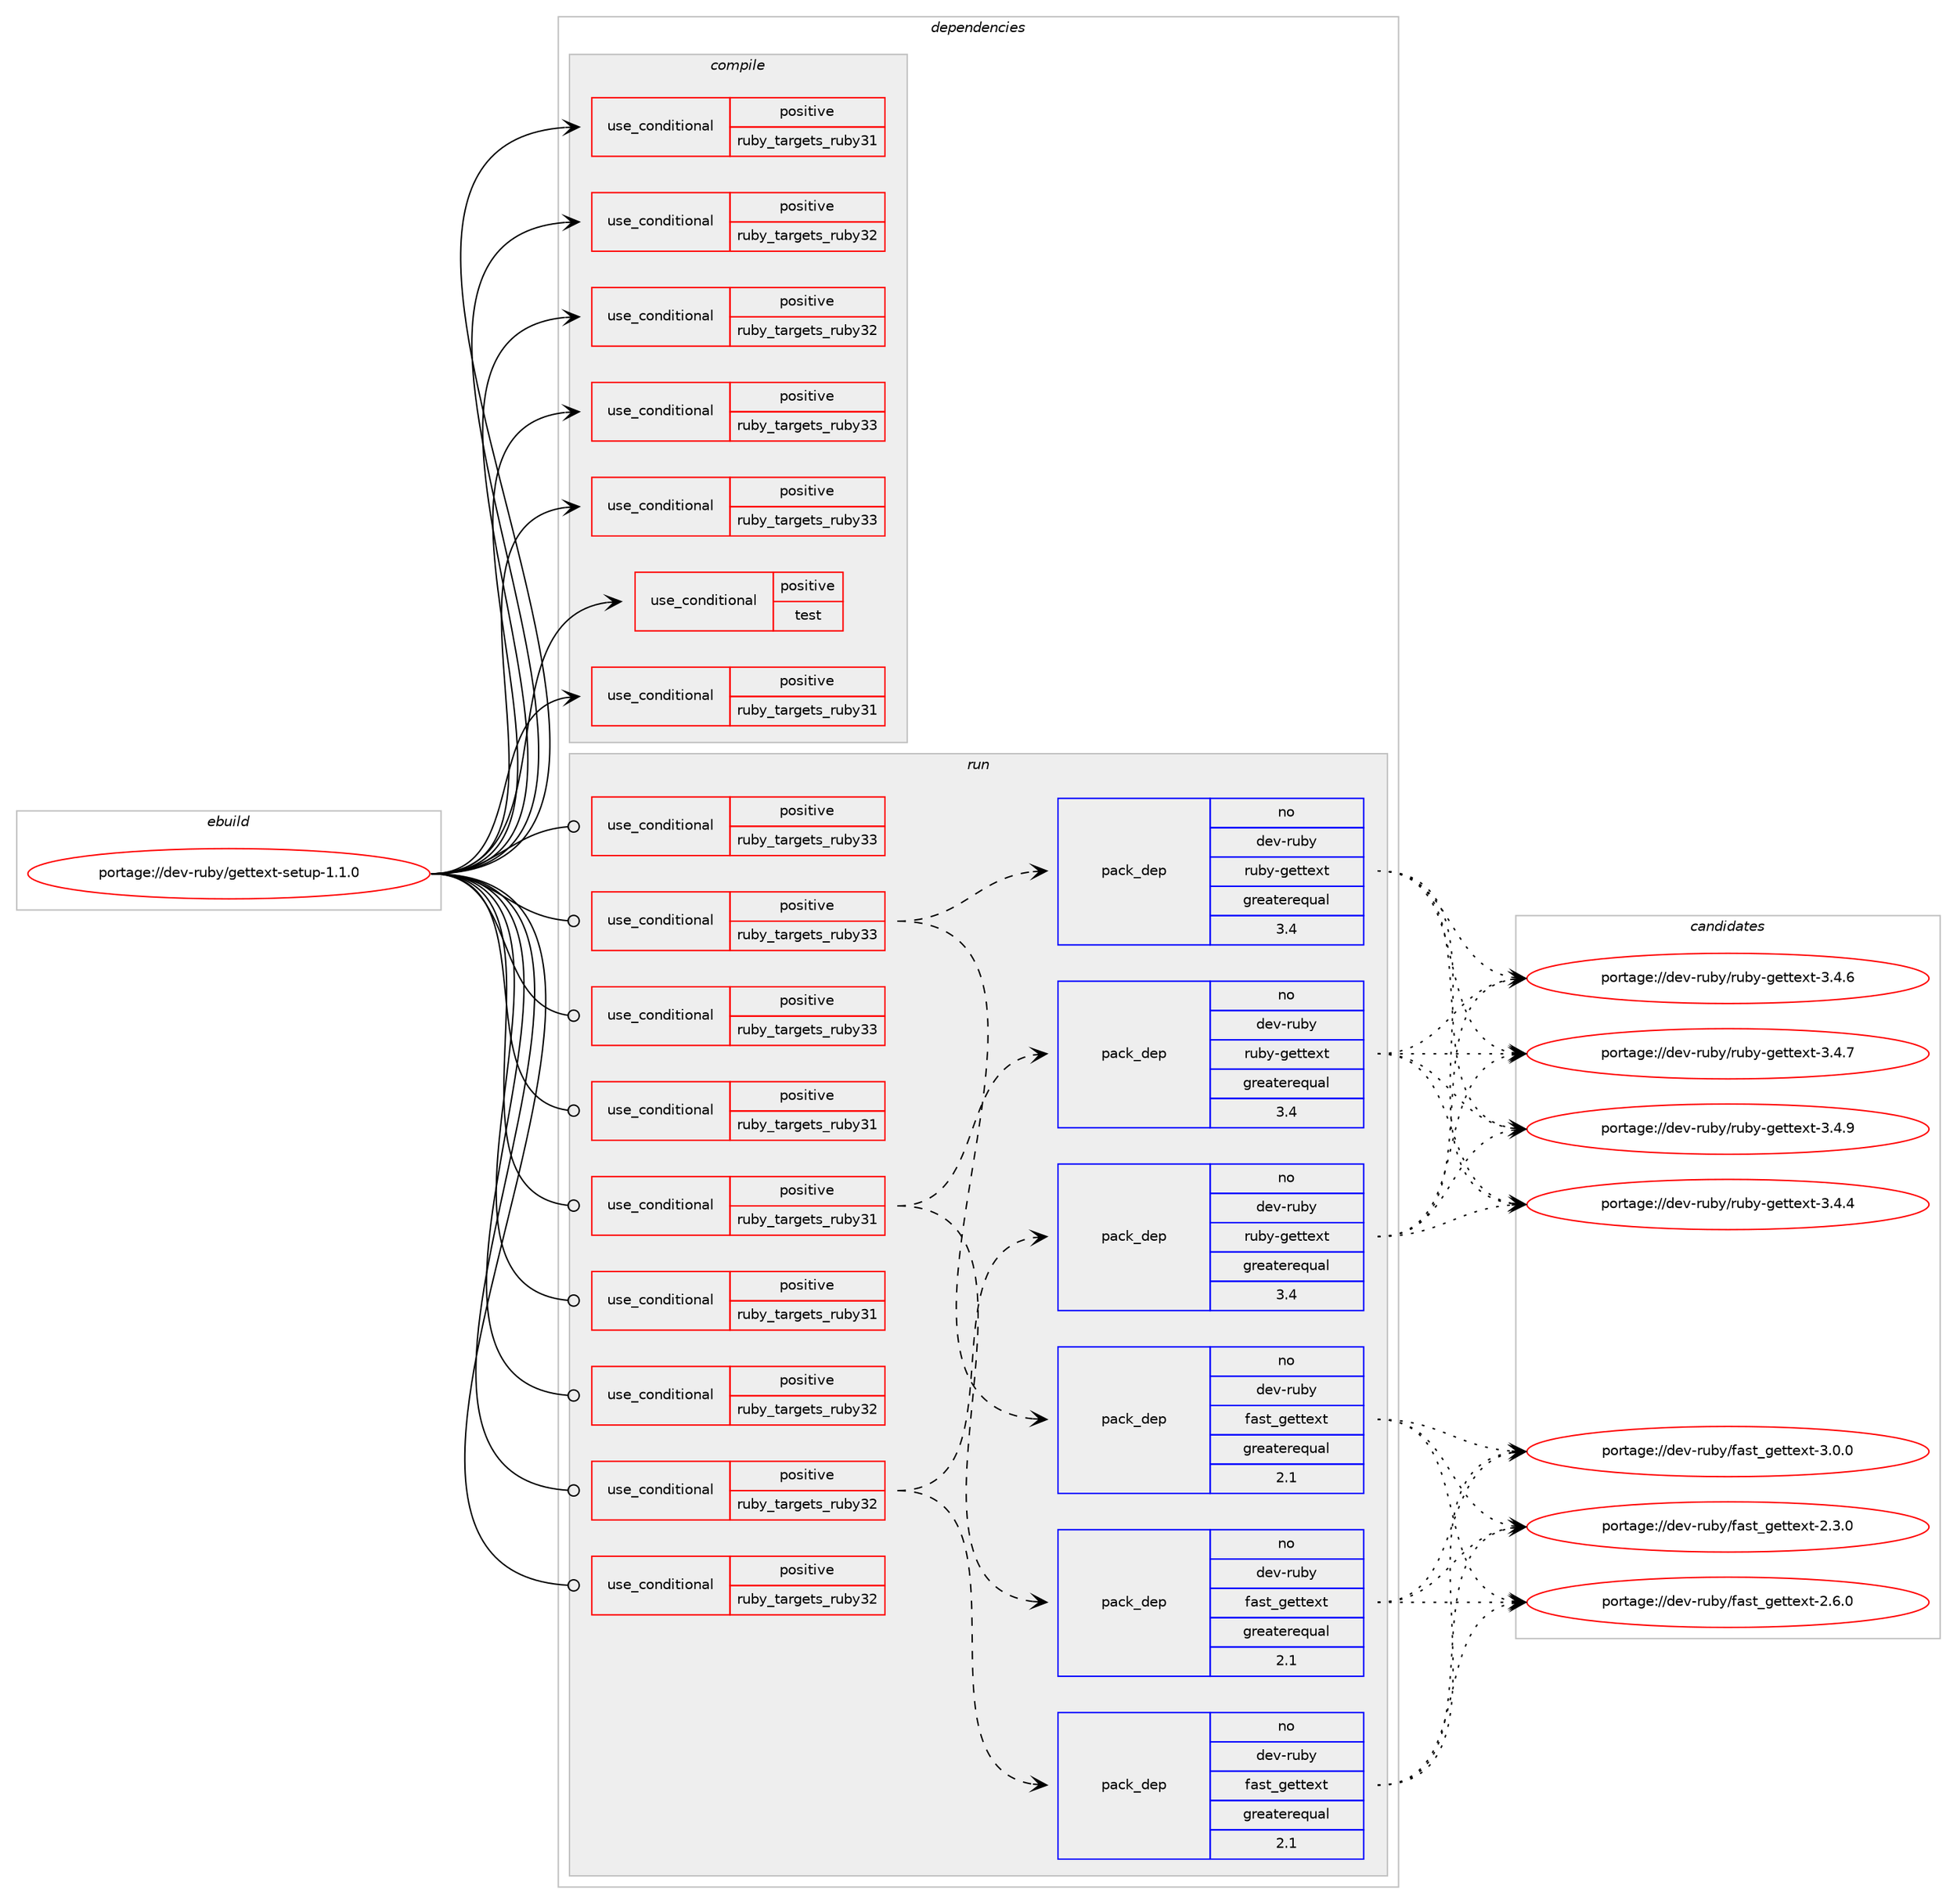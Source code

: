digraph prolog {

# *************
# Graph options
# *************

newrank=true;
concentrate=true;
compound=true;
graph [rankdir=LR,fontname=Helvetica,fontsize=10,ranksep=1.5];#, ranksep=2.5, nodesep=0.2];
edge  [arrowhead=vee];
node  [fontname=Helvetica,fontsize=10];

# **********
# The ebuild
# **********

subgraph cluster_leftcol {
color=gray;
rank=same;
label=<<i>ebuild</i>>;
id [label="portage://dev-ruby/gettext-setup-1.1.0", color=red, width=4, href="../dev-ruby/gettext-setup-1.1.0.svg"];
}

# ****************
# The dependencies
# ****************

subgraph cluster_midcol {
color=gray;
label=<<i>dependencies</i>>;
subgraph cluster_compile {
fillcolor="#eeeeee";
style=filled;
label=<<i>compile</i>>;
subgraph cond46952 {
dependency94167 [label=<<TABLE BORDER="0" CELLBORDER="1" CELLSPACING="0" CELLPADDING="4"><TR><TD ROWSPAN="3" CELLPADDING="10">use_conditional</TD></TR><TR><TD>positive</TD></TR><TR><TD>ruby_targets_ruby31</TD></TR></TABLE>>, shape=none, color=red];
# *** BEGIN UNKNOWN DEPENDENCY TYPE (TODO) ***
# dependency94167 -> package_dependency(portage://dev-ruby/gettext-setup-1.1.0,install,no,dev-lang,ruby,none,[,,],[slot(3.1)],[])
# *** END UNKNOWN DEPENDENCY TYPE (TODO) ***

}
id:e -> dependency94167:w [weight=20,style="solid",arrowhead="vee"];
subgraph cond46953 {
dependency94168 [label=<<TABLE BORDER="0" CELLBORDER="1" CELLSPACING="0" CELLPADDING="4"><TR><TD ROWSPAN="3" CELLPADDING="10">use_conditional</TD></TR><TR><TD>positive</TD></TR><TR><TD>ruby_targets_ruby31</TD></TR></TABLE>>, shape=none, color=red];
# *** BEGIN UNKNOWN DEPENDENCY TYPE (TODO) ***
# dependency94168 -> package_dependency(portage://dev-ruby/gettext-setup-1.1.0,install,no,virtual,rubygems,none,[,,],[],[use(enable(ruby_targets_ruby31),negative)])
# *** END UNKNOWN DEPENDENCY TYPE (TODO) ***

}
id:e -> dependency94168:w [weight=20,style="solid",arrowhead="vee"];
subgraph cond46954 {
dependency94169 [label=<<TABLE BORDER="0" CELLBORDER="1" CELLSPACING="0" CELLPADDING="4"><TR><TD ROWSPAN="3" CELLPADDING="10">use_conditional</TD></TR><TR><TD>positive</TD></TR><TR><TD>ruby_targets_ruby32</TD></TR></TABLE>>, shape=none, color=red];
# *** BEGIN UNKNOWN DEPENDENCY TYPE (TODO) ***
# dependency94169 -> package_dependency(portage://dev-ruby/gettext-setup-1.1.0,install,no,dev-lang,ruby,none,[,,],[slot(3.2)],[])
# *** END UNKNOWN DEPENDENCY TYPE (TODO) ***

}
id:e -> dependency94169:w [weight=20,style="solid",arrowhead="vee"];
subgraph cond46955 {
dependency94170 [label=<<TABLE BORDER="0" CELLBORDER="1" CELLSPACING="0" CELLPADDING="4"><TR><TD ROWSPAN="3" CELLPADDING="10">use_conditional</TD></TR><TR><TD>positive</TD></TR><TR><TD>ruby_targets_ruby32</TD></TR></TABLE>>, shape=none, color=red];
# *** BEGIN UNKNOWN DEPENDENCY TYPE (TODO) ***
# dependency94170 -> package_dependency(portage://dev-ruby/gettext-setup-1.1.0,install,no,virtual,rubygems,none,[,,],[],[use(enable(ruby_targets_ruby32),negative)])
# *** END UNKNOWN DEPENDENCY TYPE (TODO) ***

}
id:e -> dependency94170:w [weight=20,style="solid",arrowhead="vee"];
subgraph cond46956 {
dependency94171 [label=<<TABLE BORDER="0" CELLBORDER="1" CELLSPACING="0" CELLPADDING="4"><TR><TD ROWSPAN="3" CELLPADDING="10">use_conditional</TD></TR><TR><TD>positive</TD></TR><TR><TD>ruby_targets_ruby33</TD></TR></TABLE>>, shape=none, color=red];
# *** BEGIN UNKNOWN DEPENDENCY TYPE (TODO) ***
# dependency94171 -> package_dependency(portage://dev-ruby/gettext-setup-1.1.0,install,no,dev-lang,ruby,none,[,,],[slot(3.3)],[])
# *** END UNKNOWN DEPENDENCY TYPE (TODO) ***

}
id:e -> dependency94171:w [weight=20,style="solid",arrowhead="vee"];
subgraph cond46957 {
dependency94172 [label=<<TABLE BORDER="0" CELLBORDER="1" CELLSPACING="0" CELLPADDING="4"><TR><TD ROWSPAN="3" CELLPADDING="10">use_conditional</TD></TR><TR><TD>positive</TD></TR><TR><TD>ruby_targets_ruby33</TD></TR></TABLE>>, shape=none, color=red];
# *** BEGIN UNKNOWN DEPENDENCY TYPE (TODO) ***
# dependency94172 -> package_dependency(portage://dev-ruby/gettext-setup-1.1.0,install,no,virtual,rubygems,none,[,,],[],[use(enable(ruby_targets_ruby33),negative)])
# *** END UNKNOWN DEPENDENCY TYPE (TODO) ***

}
id:e -> dependency94172:w [weight=20,style="solid",arrowhead="vee"];
subgraph cond46958 {
dependency94173 [label=<<TABLE BORDER="0" CELLBORDER="1" CELLSPACING="0" CELLPADDING="4"><TR><TD ROWSPAN="3" CELLPADDING="10">use_conditional</TD></TR><TR><TD>positive</TD></TR><TR><TD>test</TD></TR></TABLE>>, shape=none, color=red];
# *** BEGIN UNKNOWN DEPENDENCY TYPE (TODO) ***
# dependency94173 -> package_dependency(portage://dev-ruby/gettext-setup-1.1.0,install,no,dev-vcs,git,none,[,,],[],[])
# *** END UNKNOWN DEPENDENCY TYPE (TODO) ***

}
id:e -> dependency94173:w [weight=20,style="solid",arrowhead="vee"];
}
subgraph cluster_compileandrun {
fillcolor="#eeeeee";
style=filled;
label=<<i>compile and run</i>>;
}
subgraph cluster_run {
fillcolor="#eeeeee";
style=filled;
label=<<i>run</i>>;
subgraph cond46959 {
dependency94174 [label=<<TABLE BORDER="0" CELLBORDER="1" CELLSPACING="0" CELLPADDING="4"><TR><TD ROWSPAN="3" CELLPADDING="10">use_conditional</TD></TR><TR><TD>positive</TD></TR><TR><TD>ruby_targets_ruby31</TD></TR></TABLE>>, shape=none, color=red];
# *** BEGIN UNKNOWN DEPENDENCY TYPE (TODO) ***
# dependency94174 -> package_dependency(portage://dev-ruby/gettext-setup-1.1.0,run,no,dev-lang,ruby,none,[,,],[slot(3.1)],[])
# *** END UNKNOWN DEPENDENCY TYPE (TODO) ***

}
id:e -> dependency94174:w [weight=20,style="solid",arrowhead="odot"];
subgraph cond46960 {
dependency94175 [label=<<TABLE BORDER="0" CELLBORDER="1" CELLSPACING="0" CELLPADDING="4"><TR><TD ROWSPAN="3" CELLPADDING="10">use_conditional</TD></TR><TR><TD>positive</TD></TR><TR><TD>ruby_targets_ruby31</TD></TR></TABLE>>, shape=none, color=red];
subgraph pack45918 {
dependency94176 [label=<<TABLE BORDER="0" CELLBORDER="1" CELLSPACING="0" CELLPADDING="4" WIDTH="220"><TR><TD ROWSPAN="6" CELLPADDING="30">pack_dep</TD></TR><TR><TD WIDTH="110">no</TD></TR><TR><TD>dev-ruby</TD></TR><TR><TD>fast_gettext</TD></TR><TR><TD>greaterequal</TD></TR><TR><TD>2.1</TD></TR></TABLE>>, shape=none, color=blue];
}
dependency94175:e -> dependency94176:w [weight=20,style="dashed",arrowhead="vee"];
subgraph pack45919 {
dependency94177 [label=<<TABLE BORDER="0" CELLBORDER="1" CELLSPACING="0" CELLPADDING="4" WIDTH="220"><TR><TD ROWSPAN="6" CELLPADDING="30">pack_dep</TD></TR><TR><TD WIDTH="110">no</TD></TR><TR><TD>dev-ruby</TD></TR><TR><TD>ruby-gettext</TD></TR><TR><TD>greaterequal</TD></TR><TR><TD>3.4</TD></TR></TABLE>>, shape=none, color=blue];
}
dependency94175:e -> dependency94177:w [weight=20,style="dashed",arrowhead="vee"];
# *** BEGIN UNKNOWN DEPENDENCY TYPE (TODO) ***
# dependency94175 -> package_dependency(portage://dev-ruby/gettext-setup-1.1.0,run,no,dev-ruby,locale,none,[,,],[],[use(enable(ruby_targets_ruby31),negative)])
# *** END UNKNOWN DEPENDENCY TYPE (TODO) ***

}
id:e -> dependency94175:w [weight=20,style="solid",arrowhead="odot"];
subgraph cond46961 {
dependency94178 [label=<<TABLE BORDER="0" CELLBORDER="1" CELLSPACING="0" CELLPADDING="4"><TR><TD ROWSPAN="3" CELLPADDING="10">use_conditional</TD></TR><TR><TD>positive</TD></TR><TR><TD>ruby_targets_ruby31</TD></TR></TABLE>>, shape=none, color=red];
# *** BEGIN UNKNOWN DEPENDENCY TYPE (TODO) ***
# dependency94178 -> package_dependency(portage://dev-ruby/gettext-setup-1.1.0,run,no,virtual,rubygems,none,[,,],[],[use(enable(ruby_targets_ruby31),negative)])
# *** END UNKNOWN DEPENDENCY TYPE (TODO) ***

}
id:e -> dependency94178:w [weight=20,style="solid",arrowhead="odot"];
subgraph cond46962 {
dependency94179 [label=<<TABLE BORDER="0" CELLBORDER="1" CELLSPACING="0" CELLPADDING="4"><TR><TD ROWSPAN="3" CELLPADDING="10">use_conditional</TD></TR><TR><TD>positive</TD></TR><TR><TD>ruby_targets_ruby32</TD></TR></TABLE>>, shape=none, color=red];
# *** BEGIN UNKNOWN DEPENDENCY TYPE (TODO) ***
# dependency94179 -> package_dependency(portage://dev-ruby/gettext-setup-1.1.0,run,no,dev-lang,ruby,none,[,,],[slot(3.2)],[])
# *** END UNKNOWN DEPENDENCY TYPE (TODO) ***

}
id:e -> dependency94179:w [weight=20,style="solid",arrowhead="odot"];
subgraph cond46963 {
dependency94180 [label=<<TABLE BORDER="0" CELLBORDER="1" CELLSPACING="0" CELLPADDING="4"><TR><TD ROWSPAN="3" CELLPADDING="10">use_conditional</TD></TR><TR><TD>positive</TD></TR><TR><TD>ruby_targets_ruby32</TD></TR></TABLE>>, shape=none, color=red];
subgraph pack45920 {
dependency94181 [label=<<TABLE BORDER="0" CELLBORDER="1" CELLSPACING="0" CELLPADDING="4" WIDTH="220"><TR><TD ROWSPAN="6" CELLPADDING="30">pack_dep</TD></TR><TR><TD WIDTH="110">no</TD></TR><TR><TD>dev-ruby</TD></TR><TR><TD>fast_gettext</TD></TR><TR><TD>greaterequal</TD></TR><TR><TD>2.1</TD></TR></TABLE>>, shape=none, color=blue];
}
dependency94180:e -> dependency94181:w [weight=20,style="dashed",arrowhead="vee"];
subgraph pack45921 {
dependency94182 [label=<<TABLE BORDER="0" CELLBORDER="1" CELLSPACING="0" CELLPADDING="4" WIDTH="220"><TR><TD ROWSPAN="6" CELLPADDING="30">pack_dep</TD></TR><TR><TD WIDTH="110">no</TD></TR><TR><TD>dev-ruby</TD></TR><TR><TD>ruby-gettext</TD></TR><TR><TD>greaterequal</TD></TR><TR><TD>3.4</TD></TR></TABLE>>, shape=none, color=blue];
}
dependency94180:e -> dependency94182:w [weight=20,style="dashed",arrowhead="vee"];
# *** BEGIN UNKNOWN DEPENDENCY TYPE (TODO) ***
# dependency94180 -> package_dependency(portage://dev-ruby/gettext-setup-1.1.0,run,no,dev-ruby,locale,none,[,,],[],[use(enable(ruby_targets_ruby32),negative)])
# *** END UNKNOWN DEPENDENCY TYPE (TODO) ***

}
id:e -> dependency94180:w [weight=20,style="solid",arrowhead="odot"];
subgraph cond46964 {
dependency94183 [label=<<TABLE BORDER="0" CELLBORDER="1" CELLSPACING="0" CELLPADDING="4"><TR><TD ROWSPAN="3" CELLPADDING="10">use_conditional</TD></TR><TR><TD>positive</TD></TR><TR><TD>ruby_targets_ruby32</TD></TR></TABLE>>, shape=none, color=red];
# *** BEGIN UNKNOWN DEPENDENCY TYPE (TODO) ***
# dependency94183 -> package_dependency(portage://dev-ruby/gettext-setup-1.1.0,run,no,virtual,rubygems,none,[,,],[],[use(enable(ruby_targets_ruby32),negative)])
# *** END UNKNOWN DEPENDENCY TYPE (TODO) ***

}
id:e -> dependency94183:w [weight=20,style="solid",arrowhead="odot"];
subgraph cond46965 {
dependency94184 [label=<<TABLE BORDER="0" CELLBORDER="1" CELLSPACING="0" CELLPADDING="4"><TR><TD ROWSPAN="3" CELLPADDING="10">use_conditional</TD></TR><TR><TD>positive</TD></TR><TR><TD>ruby_targets_ruby33</TD></TR></TABLE>>, shape=none, color=red];
# *** BEGIN UNKNOWN DEPENDENCY TYPE (TODO) ***
# dependency94184 -> package_dependency(portage://dev-ruby/gettext-setup-1.1.0,run,no,dev-lang,ruby,none,[,,],[slot(3.3)],[])
# *** END UNKNOWN DEPENDENCY TYPE (TODO) ***

}
id:e -> dependency94184:w [weight=20,style="solid",arrowhead="odot"];
subgraph cond46966 {
dependency94185 [label=<<TABLE BORDER="0" CELLBORDER="1" CELLSPACING="0" CELLPADDING="4"><TR><TD ROWSPAN="3" CELLPADDING="10">use_conditional</TD></TR><TR><TD>positive</TD></TR><TR><TD>ruby_targets_ruby33</TD></TR></TABLE>>, shape=none, color=red];
subgraph pack45922 {
dependency94186 [label=<<TABLE BORDER="0" CELLBORDER="1" CELLSPACING="0" CELLPADDING="4" WIDTH="220"><TR><TD ROWSPAN="6" CELLPADDING="30">pack_dep</TD></TR><TR><TD WIDTH="110">no</TD></TR><TR><TD>dev-ruby</TD></TR><TR><TD>fast_gettext</TD></TR><TR><TD>greaterequal</TD></TR><TR><TD>2.1</TD></TR></TABLE>>, shape=none, color=blue];
}
dependency94185:e -> dependency94186:w [weight=20,style="dashed",arrowhead="vee"];
subgraph pack45923 {
dependency94187 [label=<<TABLE BORDER="0" CELLBORDER="1" CELLSPACING="0" CELLPADDING="4" WIDTH="220"><TR><TD ROWSPAN="6" CELLPADDING="30">pack_dep</TD></TR><TR><TD WIDTH="110">no</TD></TR><TR><TD>dev-ruby</TD></TR><TR><TD>ruby-gettext</TD></TR><TR><TD>greaterequal</TD></TR><TR><TD>3.4</TD></TR></TABLE>>, shape=none, color=blue];
}
dependency94185:e -> dependency94187:w [weight=20,style="dashed",arrowhead="vee"];
# *** BEGIN UNKNOWN DEPENDENCY TYPE (TODO) ***
# dependency94185 -> package_dependency(portage://dev-ruby/gettext-setup-1.1.0,run,no,dev-ruby,locale,none,[,,],[],[use(enable(ruby_targets_ruby33),negative)])
# *** END UNKNOWN DEPENDENCY TYPE (TODO) ***

}
id:e -> dependency94185:w [weight=20,style="solid",arrowhead="odot"];
subgraph cond46967 {
dependency94188 [label=<<TABLE BORDER="0" CELLBORDER="1" CELLSPACING="0" CELLPADDING="4"><TR><TD ROWSPAN="3" CELLPADDING="10">use_conditional</TD></TR><TR><TD>positive</TD></TR><TR><TD>ruby_targets_ruby33</TD></TR></TABLE>>, shape=none, color=red];
# *** BEGIN UNKNOWN DEPENDENCY TYPE (TODO) ***
# dependency94188 -> package_dependency(portage://dev-ruby/gettext-setup-1.1.0,run,no,virtual,rubygems,none,[,,],[],[use(enable(ruby_targets_ruby33),negative)])
# *** END UNKNOWN DEPENDENCY TYPE (TODO) ***

}
id:e -> dependency94188:w [weight=20,style="solid",arrowhead="odot"];
# *** BEGIN UNKNOWN DEPENDENCY TYPE (TODO) ***
# id -> package_dependency(portage://dev-ruby/gettext-setup-1.1.0,run,no,dev-vcs,git,none,[,,],[],[])
# *** END UNKNOWN DEPENDENCY TYPE (TODO) ***

}
}

# **************
# The candidates
# **************

subgraph cluster_choices {
rank=same;
color=gray;
label=<<i>candidates</i>>;

subgraph choice45918 {
color=black;
nodesep=1;
choice1001011184511411798121471029711511695103101116116101120116455046514648 [label="portage://dev-ruby/fast_gettext-2.3.0", color=red, width=4,href="../dev-ruby/fast_gettext-2.3.0.svg"];
choice1001011184511411798121471029711511695103101116116101120116455046544648 [label="portage://dev-ruby/fast_gettext-2.6.0", color=red, width=4,href="../dev-ruby/fast_gettext-2.6.0.svg"];
choice1001011184511411798121471029711511695103101116116101120116455146484648 [label="portage://dev-ruby/fast_gettext-3.0.0", color=red, width=4,href="../dev-ruby/fast_gettext-3.0.0.svg"];
dependency94176:e -> choice1001011184511411798121471029711511695103101116116101120116455046514648:w [style=dotted,weight="100"];
dependency94176:e -> choice1001011184511411798121471029711511695103101116116101120116455046544648:w [style=dotted,weight="100"];
dependency94176:e -> choice1001011184511411798121471029711511695103101116116101120116455146484648:w [style=dotted,weight="100"];
}
subgraph choice45919 {
color=black;
nodesep=1;
choice1001011184511411798121471141179812145103101116116101120116455146524652 [label="portage://dev-ruby/ruby-gettext-3.4.4", color=red, width=4,href="../dev-ruby/ruby-gettext-3.4.4.svg"];
choice1001011184511411798121471141179812145103101116116101120116455146524654 [label="portage://dev-ruby/ruby-gettext-3.4.6", color=red, width=4,href="../dev-ruby/ruby-gettext-3.4.6.svg"];
choice1001011184511411798121471141179812145103101116116101120116455146524655 [label="portage://dev-ruby/ruby-gettext-3.4.7", color=red, width=4,href="../dev-ruby/ruby-gettext-3.4.7.svg"];
choice1001011184511411798121471141179812145103101116116101120116455146524657 [label="portage://dev-ruby/ruby-gettext-3.4.9", color=red, width=4,href="../dev-ruby/ruby-gettext-3.4.9.svg"];
dependency94177:e -> choice1001011184511411798121471141179812145103101116116101120116455146524652:w [style=dotted,weight="100"];
dependency94177:e -> choice1001011184511411798121471141179812145103101116116101120116455146524654:w [style=dotted,weight="100"];
dependency94177:e -> choice1001011184511411798121471141179812145103101116116101120116455146524655:w [style=dotted,weight="100"];
dependency94177:e -> choice1001011184511411798121471141179812145103101116116101120116455146524657:w [style=dotted,weight="100"];
}
subgraph choice45920 {
color=black;
nodesep=1;
choice1001011184511411798121471029711511695103101116116101120116455046514648 [label="portage://dev-ruby/fast_gettext-2.3.0", color=red, width=4,href="../dev-ruby/fast_gettext-2.3.0.svg"];
choice1001011184511411798121471029711511695103101116116101120116455046544648 [label="portage://dev-ruby/fast_gettext-2.6.0", color=red, width=4,href="../dev-ruby/fast_gettext-2.6.0.svg"];
choice1001011184511411798121471029711511695103101116116101120116455146484648 [label="portage://dev-ruby/fast_gettext-3.0.0", color=red, width=4,href="../dev-ruby/fast_gettext-3.0.0.svg"];
dependency94181:e -> choice1001011184511411798121471029711511695103101116116101120116455046514648:w [style=dotted,weight="100"];
dependency94181:e -> choice1001011184511411798121471029711511695103101116116101120116455046544648:w [style=dotted,weight="100"];
dependency94181:e -> choice1001011184511411798121471029711511695103101116116101120116455146484648:w [style=dotted,weight="100"];
}
subgraph choice45921 {
color=black;
nodesep=1;
choice1001011184511411798121471141179812145103101116116101120116455146524652 [label="portage://dev-ruby/ruby-gettext-3.4.4", color=red, width=4,href="../dev-ruby/ruby-gettext-3.4.4.svg"];
choice1001011184511411798121471141179812145103101116116101120116455146524654 [label="portage://dev-ruby/ruby-gettext-3.4.6", color=red, width=4,href="../dev-ruby/ruby-gettext-3.4.6.svg"];
choice1001011184511411798121471141179812145103101116116101120116455146524655 [label="portage://dev-ruby/ruby-gettext-3.4.7", color=red, width=4,href="../dev-ruby/ruby-gettext-3.4.7.svg"];
choice1001011184511411798121471141179812145103101116116101120116455146524657 [label="portage://dev-ruby/ruby-gettext-3.4.9", color=red, width=4,href="../dev-ruby/ruby-gettext-3.4.9.svg"];
dependency94182:e -> choice1001011184511411798121471141179812145103101116116101120116455146524652:w [style=dotted,weight="100"];
dependency94182:e -> choice1001011184511411798121471141179812145103101116116101120116455146524654:w [style=dotted,weight="100"];
dependency94182:e -> choice1001011184511411798121471141179812145103101116116101120116455146524655:w [style=dotted,weight="100"];
dependency94182:e -> choice1001011184511411798121471141179812145103101116116101120116455146524657:w [style=dotted,weight="100"];
}
subgraph choice45922 {
color=black;
nodesep=1;
choice1001011184511411798121471029711511695103101116116101120116455046514648 [label="portage://dev-ruby/fast_gettext-2.3.0", color=red, width=4,href="../dev-ruby/fast_gettext-2.3.0.svg"];
choice1001011184511411798121471029711511695103101116116101120116455046544648 [label="portage://dev-ruby/fast_gettext-2.6.0", color=red, width=4,href="../dev-ruby/fast_gettext-2.6.0.svg"];
choice1001011184511411798121471029711511695103101116116101120116455146484648 [label="portage://dev-ruby/fast_gettext-3.0.0", color=red, width=4,href="../dev-ruby/fast_gettext-3.0.0.svg"];
dependency94186:e -> choice1001011184511411798121471029711511695103101116116101120116455046514648:w [style=dotted,weight="100"];
dependency94186:e -> choice1001011184511411798121471029711511695103101116116101120116455046544648:w [style=dotted,weight="100"];
dependency94186:e -> choice1001011184511411798121471029711511695103101116116101120116455146484648:w [style=dotted,weight="100"];
}
subgraph choice45923 {
color=black;
nodesep=1;
choice1001011184511411798121471141179812145103101116116101120116455146524652 [label="portage://dev-ruby/ruby-gettext-3.4.4", color=red, width=4,href="../dev-ruby/ruby-gettext-3.4.4.svg"];
choice1001011184511411798121471141179812145103101116116101120116455146524654 [label="portage://dev-ruby/ruby-gettext-3.4.6", color=red, width=4,href="../dev-ruby/ruby-gettext-3.4.6.svg"];
choice1001011184511411798121471141179812145103101116116101120116455146524655 [label="portage://dev-ruby/ruby-gettext-3.4.7", color=red, width=4,href="../dev-ruby/ruby-gettext-3.4.7.svg"];
choice1001011184511411798121471141179812145103101116116101120116455146524657 [label="portage://dev-ruby/ruby-gettext-3.4.9", color=red, width=4,href="../dev-ruby/ruby-gettext-3.4.9.svg"];
dependency94187:e -> choice1001011184511411798121471141179812145103101116116101120116455146524652:w [style=dotted,weight="100"];
dependency94187:e -> choice1001011184511411798121471141179812145103101116116101120116455146524654:w [style=dotted,weight="100"];
dependency94187:e -> choice1001011184511411798121471141179812145103101116116101120116455146524655:w [style=dotted,weight="100"];
dependency94187:e -> choice1001011184511411798121471141179812145103101116116101120116455146524657:w [style=dotted,weight="100"];
}
}

}
